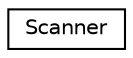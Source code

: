 digraph "Graphical Class Hierarchy"
{
  edge [fontname="Helvetica",fontsize="10",labelfontname="Helvetica",labelfontsize="10"];
  node [fontname="Helvetica",fontsize="10",shape=record];
  rankdir="LR";
  Node0 [label="Scanner",height=0.2,width=0.4,color="black", fillcolor="white", style="filled",URL="$classScanner.html"];
}
